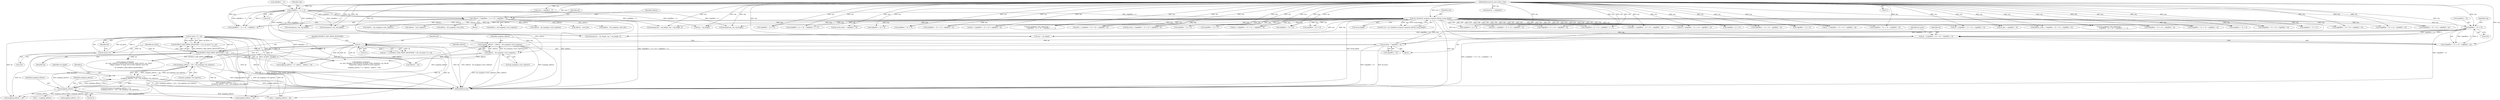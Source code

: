 digraph "0_libmodbus_5ccdf5ef79d742640355d1132fa9e2abc7fbaefc@pointer" {
"1000872" [label="(Call,(mapping_address + nb) > mb_mapping->nb_registers)"];
"1000869" [label="(Call,mapping_address < 0)"];
"1000832" [label="(Call,mapping_address = address - mb_mapping->start_registers)"];
"1000834" [label="(Call,address - mb_mapping->start_registers)"];
"1000160" [label="(Call,address = (req[offset + 1] << 8) + req[offset + 2])"];
"1000163" [label="(Call,req[offset + 1] << 8)"];
"1000116" [label="(MethodParameterIn,const uint8_t *req)"];
"1000848" [label="(Call,nb_bytes * 8 < nb)"];
"1000849" [label="(Call,nb_bytes * 8)"];
"1000824" [label="(Call,nb_bytes = req[offset + 5])"];
"1000189" [label="(Call,ctx->backend->prepare_response_tid(req, &req_length))"];
"1000845" [label="(Call,MODBUS_MAX_WRITE_REGISTERS < nb)"];
"1000841" [label="(Call,nb < 1)"];
"1000808" [label="(Call,nb = (req[offset + 3] << 8) + req[offset + 4])"];
"1000811" [label="(Call,req[offset + 3] << 8)"];
"1000868" [label="(Call,mapping_address < 0 ||\n                   (mapping_address + nb) > mb_mapping->nb_registers)"];
"1000869" [label="(Call,mapping_address < 0)"];
"1000263" [label="(Call,address - start_bits)"];
"1000824" [label="(Call,nb_bytes = req[offset + 5])"];
"1000851" [label="(Literal,8)"];
"1000163" [label="(Call,req[offset + 1] << 8)"];
"1000116" [label="(MethodParameterIn,const uint8_t *req)"];
"1000245" [label="(Call,nb = (req[offset + 3] << 8) + req[offset + 4])"];
"1001112" [label="(Call,memcpy(rsp, req, req_length))"];
"1000191" [label="(Call,&req_length)"];
"1000161" [label="(Identifier,address)"];
"1000686" [label="(Call,req[offset + 3] << 8)"];
"1001083" [label="(Call,(req[offset + 5] << 8) + req[offset + 6])"];
"1001126" [label="(Call,req[offset + 3] << 8)"];
"1000529" [label="(Call,address - mb_mapping->start_bits)"];
"1001171" [label="(Call,nb_write_bytes = req[offset + 9])"];
"1000699" [label="(Call,nb_bits = req[offset + 5])"];
"1000873" [label="(Call,mapping_address + nb)"];
"1001410" [label="(MethodReturn,int)"];
"1000882" [label="(Call,response_exception(\n                ctx, &sft, MODBUS_EXCEPTION_ILLEGAL_DATA_ADDRESS, rsp, FALSE,\n                \"Illegal data address 0x%0X in write_registers\n\",\n                mapping_address < 0 ? address : address + nb))"];
"1000810" [label="(Call,(req[offset + 3] << 8) + req[offset + 4])"];
"1000652" [label="(Call,(req[offset + 3] << 8) + req[offset + 4])"];
"1000843" [label="(Literal,1)"];
"1000876" [label="(Call,mb_mapping->nb_registers)"];
"1000840" [label="(Call,nb < 1 || MODBUS_MAX_WRITE_REGISTERS < nb || nb_bytes * 8 < nb)"];
"1000817" [label="(Literal,8)"];
"1000844" [label="(Call,MODBUS_MAX_WRITE_REGISTERS < nb || nb_bytes * 8 < nb)"];
"1000806" [label="(Block,)"];
"1001157" [label="(Call,(req[offset + 7] << 8) + req[offset + 8])"];
"1000185" [label="(Call,sft.t_id = ctx->backend->prepare_response_tid(req, &req_length))"];
"1000847" [label="(Identifier,nb)"];
"1000867" [label="(ControlStructure,if (mapping_address < 0 ||\n                   (mapping_address + nb) > mb_mapping->nb_registers))"];
"1000559" [label="(Call,data = (req[offset + 3] << 8) + req[offset + 4])"];
"1000895" [label="(Call,address + nb)"];
"1000793" [label="(Call,memcpy(rsp + rsp_length, req + rsp_length, 4))"];
"1000177" [label="(Identifier,sft)"];
"1000620" [label="(Call,address - mb_mapping->start_registers)"];
"1000811" [label="(Call,req[offset + 3] << 8)"];
"1000148" [label="(Call,slave = req[offset - 1])"];
"1000881" [label="(Identifier,rsp_length)"];
"1000904" [label="(Call,i = mapping_address)"];
"1000418" [label="(Call,address - start_registers)"];
"1001155" [label="(Call,nb_write = (req[offset + 7] << 8) + req[offset + 8])"];
"1000835" [label="(Identifier,address)"];
"1001123" [label="(Call,nb = (req[offset + 3] << 8) + req[offset + 4])"];
"1001327" [label="(Call,(req[offset + j] << 8) + req[offset + j + 1])"];
"1000709" [label="(Call,address - mb_mapping->start_bits)"];
"1000842" [label="(Identifier,nb)"];
"1000164" [label="(Call,req[offset + 1])"];
"1001084" [label="(Call,req[offset + 5] << 8)"];
"1000190" [label="(Identifier,req)"];
"1000826" [label="(Call,req[offset + 5])"];
"1001068" [label="(Call,req[offset + 3] << 8)"];
"1000834" [label="(Call,address - mb_mapping->start_registers)"];
"1000797" [label="(Call,req + rsp_length)"];
"1000846" [label="(Identifier,MODBUS_MAX_WRITE_REGISTERS)"];
"1000905" [label="(Identifier,i)"];
"1000890" [label="(Call,mapping_address < 0 ? address : address + nb)"];
"1001328" [label="(Call,req[offset + j] << 8)"];
"1000949" [label="(Call,memcpy(rsp + rsp_length, req + rsp_length, 4))"];
"1000160" [label="(Call,address = (req[offset + 1] << 8) + req[offset + 2])"];
"1000119" [label="(Block,)"];
"1000403" [label="(Call,req[offset + 3] << 8)"];
"1000912" [label="(Call,mapping_address + nb)"];
"1000872" [label="(Call,(mapping_address + nb) > mb_mapping->nb_registers)"];
"1001142" [label="(Call,req[offset + 5] << 8)"];
"1000812" [label="(Call,req[offset + 3])"];
"1001065" [label="(Call,and = (req[offset + 3] << 8) + req[offset + 4])"];
"1000841" [label="(Call,nb < 1)"];
"1000845" [label="(Call,MODBUS_MAX_WRITE_REGISTERS < nb)"];
"1000852" [label="(Identifier,nb)"];
"1000850" [label="(Identifier,nb_bytes)"];
"1000825" [label="(Identifier,nb_bytes)"];
"1000808" [label="(Call,nb = (req[offset + 3] << 8) + req[offset + 4])"];
"1000169" [label="(Literal,8)"];
"1000189" [label="(Call,ctx->backend->prepare_response_tid(req, &req_length))"];
"1000247" [label="(Call,(req[offset + 3] << 8) + req[offset + 4])"];
"1000891" [label="(Call,mapping_address < 0)"];
"1000849" [label="(Call,nb_bytes * 8)"];
"1000922" [label="(Call,mb_mapping->tab_registers[i] =\n                    (req[offset + j] << 8) + req[offset + j + 1])"];
"1001141" [label="(Call,(req[offset + 5] << 8) + req[offset + 6])"];
"1000650" [label="(Call,data = (req[offset + 3] << 8) + req[offset + 4])"];
"1000819" [label="(Identifier,req)"];
"1001081" [label="(Call,or = (req[offset + 5] << 8) + req[offset + 6])"];
"1000871" [label="(Literal,0)"];
"1000248" [label="(Call,req[offset + 3] << 8)"];
"1000653" [label="(Call,req[offset + 3] << 8)"];
"1000832" [label="(Call,mapping_address = address - mb_mapping->start_registers)"];
"1000683" [label="(Call,nb = (req[offset + 3] << 8) + req[offset + 4])"];
"1000953" [label="(Call,req + rsp_length)"];
"1001139" [label="(Call,address_write = (req[offset + 5] << 8) + req[offset + 6])"];
"1001321" [label="(Call,mb_mapping->tab_registers[i] =\n                    (req[offset + j] << 8) + req[offset + j + 1])"];
"1000809" [label="(Identifier,nb)"];
"1000868" [label="(Call,mapping_address < 0 ||\n                   (mapping_address + nb) > mb_mapping->nb_registers)"];
"1001125" [label="(Call,(req[offset + 3] << 8) + req[offset + 4])"];
"1000874" [label="(Identifier,mapping_address)"];
"1000162" [label="(Call,(req[offset + 1] << 8) + req[offset + 2])"];
"1000155" [label="(Call,function = req[offset])"];
"1000870" [label="(Identifier,mapping_address)"];
"1000562" [label="(Call,req[offset + 3] << 8)"];
"1001158" [label="(Call,req[offset + 7] << 8)"];
"1000848" [label="(Call,nb_bytes * 8 < nb)"];
"1000836" [label="(Call,mb_mapping->start_registers)"];
"1000672" [label="(Call,memcpy(rsp, req, req_length))"];
"1000402" [label="(Call,(req[offset + 3] << 8) + req[offset + 4])"];
"1001067" [label="(Call,(req[offset + 3] << 8) + req[offset + 4])"];
"1000685" [label="(Call,(req[offset + 3] << 8) + req[offset + 4])"];
"1000910" [label="(Call,i < mapping_address + nb)"];
"1000593" [label="(Call,memcpy(rsp, req, req_length))"];
"1000928" [label="(Call,(req[offset + j] << 8) + req[offset + j + 1])"];
"1000929" [label="(Call,req[offset + j] << 8)"];
"1000833" [label="(Identifier,mapping_address)"];
"1001027" [label="(Call,address - mb_mapping->start_registers)"];
"1000400" [label="(Call,nb = (req[offset + 3] << 8) + req[offset + 4])"];
"1000561" [label="(Call,(req[offset + 3] << 8) + req[offset + 4])"];
"1001181" [label="(Call,address - mb_mapping->start_registers)"];
"1000171" [label="(Identifier,req)"];
"1000856" [label="(Call,response_exception(\n                 ctx, &sft, MODBUS_EXCEPTION_ILLEGAL_DATA_VALUE, rsp, TRUE,\n                 \"Illegal number of values %d in write_registers (max %d)\n\",\n                nb, MODBUS_MAX_WRITE_REGISTERS))"];
"1000872" -> "1000868"  [label="AST: "];
"1000872" -> "1000876"  [label="CFG: "];
"1000873" -> "1000872"  [label="AST: "];
"1000876" -> "1000872"  [label="AST: "];
"1000868" -> "1000872"  [label="CFG: "];
"1000872" -> "1001410"  [label="DDG: mapping_address + nb"];
"1000872" -> "1001410"  [label="DDG: mb_mapping->nb_registers"];
"1000872" -> "1000868"  [label="DDG: mapping_address + nb"];
"1000872" -> "1000868"  [label="DDG: mb_mapping->nb_registers"];
"1000869" -> "1000872"  [label="DDG: mapping_address"];
"1000848" -> "1000872"  [label="DDG: nb"];
"1000841" -> "1000872"  [label="DDG: nb"];
"1000845" -> "1000872"  [label="DDG: nb"];
"1000869" -> "1000868"  [label="AST: "];
"1000869" -> "1000871"  [label="CFG: "];
"1000870" -> "1000869"  [label="AST: "];
"1000871" -> "1000869"  [label="AST: "];
"1000874" -> "1000869"  [label="CFG: "];
"1000868" -> "1000869"  [label="CFG: "];
"1000869" -> "1000868"  [label="DDG: mapping_address"];
"1000869" -> "1000868"  [label="DDG: 0"];
"1000832" -> "1000869"  [label="DDG: mapping_address"];
"1000869" -> "1000873"  [label="DDG: mapping_address"];
"1000869" -> "1000891"  [label="DDG: mapping_address"];
"1000869" -> "1000904"  [label="DDG: mapping_address"];
"1000869" -> "1000910"  [label="DDG: mapping_address"];
"1000869" -> "1000912"  [label="DDG: mapping_address"];
"1000832" -> "1000806"  [label="AST: "];
"1000832" -> "1000834"  [label="CFG: "];
"1000833" -> "1000832"  [label="AST: "];
"1000834" -> "1000832"  [label="AST: "];
"1000842" -> "1000832"  [label="CFG: "];
"1000832" -> "1001410"  [label="DDG: address - mb_mapping->start_registers"];
"1000832" -> "1001410"  [label="DDG: mapping_address"];
"1000834" -> "1000832"  [label="DDG: address"];
"1000834" -> "1000832"  [label="DDG: mb_mapping->start_registers"];
"1000834" -> "1000836"  [label="CFG: "];
"1000835" -> "1000834"  [label="AST: "];
"1000836" -> "1000834"  [label="AST: "];
"1000834" -> "1001410"  [label="DDG: address"];
"1000834" -> "1001410"  [label="DDG: mb_mapping->start_registers"];
"1000160" -> "1000834"  [label="DDG: address"];
"1000834" -> "1000882"  [label="DDG: address"];
"1000834" -> "1000890"  [label="DDG: address"];
"1000834" -> "1000895"  [label="DDG: address"];
"1000160" -> "1000119"  [label="AST: "];
"1000160" -> "1000162"  [label="CFG: "];
"1000161" -> "1000160"  [label="AST: "];
"1000162" -> "1000160"  [label="AST: "];
"1000177" -> "1000160"  [label="CFG: "];
"1000160" -> "1001410"  [label="DDG: (req[offset + 1] << 8) + req[offset + 2]"];
"1000160" -> "1001410"  [label="DDG: address"];
"1000163" -> "1000160"  [label="DDG: req[offset + 1]"];
"1000163" -> "1000160"  [label="DDG: 8"];
"1000116" -> "1000160"  [label="DDG: req"];
"1000160" -> "1000263"  [label="DDG: address"];
"1000160" -> "1000418"  [label="DDG: address"];
"1000160" -> "1000529"  [label="DDG: address"];
"1000160" -> "1000620"  [label="DDG: address"];
"1000160" -> "1000709"  [label="DDG: address"];
"1000160" -> "1001027"  [label="DDG: address"];
"1000160" -> "1001181"  [label="DDG: address"];
"1000163" -> "1000162"  [label="AST: "];
"1000163" -> "1000169"  [label="CFG: "];
"1000164" -> "1000163"  [label="AST: "];
"1000169" -> "1000163"  [label="AST: "];
"1000171" -> "1000163"  [label="CFG: "];
"1000163" -> "1001410"  [label="DDG: req[offset + 1]"];
"1000163" -> "1000162"  [label="DDG: req[offset + 1]"];
"1000163" -> "1000162"  [label="DDG: 8"];
"1000116" -> "1000163"  [label="DDG: req"];
"1000163" -> "1000189"  [label="DDG: req[offset + 1]"];
"1000163" -> "1000593"  [label="DDG: req[offset + 1]"];
"1000163" -> "1000672"  [label="DDG: req[offset + 1]"];
"1000163" -> "1000793"  [label="DDG: req[offset + 1]"];
"1000163" -> "1000797"  [label="DDG: req[offset + 1]"];
"1000163" -> "1000949"  [label="DDG: req[offset + 1]"];
"1000163" -> "1000953"  [label="DDG: req[offset + 1]"];
"1000163" -> "1001112"  [label="DDG: req[offset + 1]"];
"1000116" -> "1000114"  [label="AST: "];
"1000116" -> "1001410"  [label="DDG: req"];
"1000116" -> "1000148"  [label="DDG: req"];
"1000116" -> "1000155"  [label="DDG: req"];
"1000116" -> "1000162"  [label="DDG: req"];
"1000116" -> "1000189"  [label="DDG: req"];
"1000116" -> "1000245"  [label="DDG: req"];
"1000116" -> "1000248"  [label="DDG: req"];
"1000116" -> "1000247"  [label="DDG: req"];
"1000116" -> "1000400"  [label="DDG: req"];
"1000116" -> "1000403"  [label="DDG: req"];
"1000116" -> "1000402"  [label="DDG: req"];
"1000116" -> "1000559"  [label="DDG: req"];
"1000116" -> "1000562"  [label="DDG: req"];
"1000116" -> "1000561"  [label="DDG: req"];
"1000116" -> "1000593"  [label="DDG: req"];
"1000116" -> "1000650"  [label="DDG: req"];
"1000116" -> "1000653"  [label="DDG: req"];
"1000116" -> "1000652"  [label="DDG: req"];
"1000116" -> "1000672"  [label="DDG: req"];
"1000116" -> "1000683"  [label="DDG: req"];
"1000116" -> "1000686"  [label="DDG: req"];
"1000116" -> "1000685"  [label="DDG: req"];
"1000116" -> "1000699"  [label="DDG: req"];
"1000116" -> "1000793"  [label="DDG: req"];
"1000116" -> "1000797"  [label="DDG: req"];
"1000116" -> "1000808"  [label="DDG: req"];
"1000116" -> "1000811"  [label="DDG: req"];
"1000116" -> "1000810"  [label="DDG: req"];
"1000116" -> "1000824"  [label="DDG: req"];
"1000116" -> "1000922"  [label="DDG: req"];
"1000116" -> "1000929"  [label="DDG: req"];
"1000116" -> "1000928"  [label="DDG: req"];
"1000116" -> "1000949"  [label="DDG: req"];
"1000116" -> "1000953"  [label="DDG: req"];
"1000116" -> "1001065"  [label="DDG: req"];
"1000116" -> "1001068"  [label="DDG: req"];
"1000116" -> "1001067"  [label="DDG: req"];
"1000116" -> "1001081"  [label="DDG: req"];
"1000116" -> "1001084"  [label="DDG: req"];
"1000116" -> "1001083"  [label="DDG: req"];
"1000116" -> "1001112"  [label="DDG: req"];
"1000116" -> "1001123"  [label="DDG: req"];
"1000116" -> "1001126"  [label="DDG: req"];
"1000116" -> "1001125"  [label="DDG: req"];
"1000116" -> "1001139"  [label="DDG: req"];
"1000116" -> "1001142"  [label="DDG: req"];
"1000116" -> "1001141"  [label="DDG: req"];
"1000116" -> "1001155"  [label="DDG: req"];
"1000116" -> "1001158"  [label="DDG: req"];
"1000116" -> "1001157"  [label="DDG: req"];
"1000116" -> "1001171"  [label="DDG: req"];
"1000116" -> "1001321"  [label="DDG: req"];
"1000116" -> "1001328"  [label="DDG: req"];
"1000116" -> "1001327"  [label="DDG: req"];
"1000848" -> "1000844"  [label="AST: "];
"1000848" -> "1000852"  [label="CFG: "];
"1000849" -> "1000848"  [label="AST: "];
"1000852" -> "1000848"  [label="AST: "];
"1000844" -> "1000848"  [label="CFG: "];
"1000848" -> "1001410"  [label="DDG: nb_bytes * 8"];
"1000848" -> "1001410"  [label="DDG: nb"];
"1000848" -> "1000844"  [label="DDG: nb_bytes * 8"];
"1000848" -> "1000844"  [label="DDG: nb"];
"1000849" -> "1000848"  [label="DDG: nb_bytes"];
"1000849" -> "1000848"  [label="DDG: 8"];
"1000845" -> "1000848"  [label="DDG: nb"];
"1000848" -> "1000856"  [label="DDG: nb"];
"1000848" -> "1000873"  [label="DDG: nb"];
"1000848" -> "1000882"  [label="DDG: nb"];
"1000848" -> "1000890"  [label="DDG: nb"];
"1000848" -> "1000895"  [label="DDG: nb"];
"1000848" -> "1000910"  [label="DDG: nb"];
"1000848" -> "1000912"  [label="DDG: nb"];
"1000849" -> "1000851"  [label="CFG: "];
"1000850" -> "1000849"  [label="AST: "];
"1000851" -> "1000849"  [label="AST: "];
"1000852" -> "1000849"  [label="CFG: "];
"1000849" -> "1001410"  [label="DDG: nb_bytes"];
"1000824" -> "1000849"  [label="DDG: nb_bytes"];
"1000824" -> "1000806"  [label="AST: "];
"1000824" -> "1000826"  [label="CFG: "];
"1000825" -> "1000824"  [label="AST: "];
"1000826" -> "1000824"  [label="AST: "];
"1000833" -> "1000824"  [label="CFG: "];
"1000824" -> "1001410"  [label="DDG: req[offset + 5]"];
"1000824" -> "1001410"  [label="DDG: nb_bytes"];
"1000189" -> "1000824"  [label="DDG: req"];
"1000189" -> "1000185"  [label="AST: "];
"1000189" -> "1000191"  [label="CFG: "];
"1000190" -> "1000189"  [label="AST: "];
"1000191" -> "1000189"  [label="AST: "];
"1000185" -> "1000189"  [label="CFG: "];
"1000189" -> "1001410"  [label="DDG: req"];
"1000189" -> "1001410"  [label="DDG: &req_length"];
"1000189" -> "1000185"  [label="DDG: req"];
"1000189" -> "1000185"  [label="DDG: &req_length"];
"1000189" -> "1000245"  [label="DDG: req"];
"1000189" -> "1000248"  [label="DDG: req"];
"1000189" -> "1000247"  [label="DDG: req"];
"1000189" -> "1000400"  [label="DDG: req"];
"1000189" -> "1000403"  [label="DDG: req"];
"1000189" -> "1000402"  [label="DDG: req"];
"1000189" -> "1000559"  [label="DDG: req"];
"1000189" -> "1000562"  [label="DDG: req"];
"1000189" -> "1000561"  [label="DDG: req"];
"1000189" -> "1000593"  [label="DDG: req"];
"1000189" -> "1000650"  [label="DDG: req"];
"1000189" -> "1000653"  [label="DDG: req"];
"1000189" -> "1000652"  [label="DDG: req"];
"1000189" -> "1000672"  [label="DDG: req"];
"1000189" -> "1000683"  [label="DDG: req"];
"1000189" -> "1000686"  [label="DDG: req"];
"1000189" -> "1000685"  [label="DDG: req"];
"1000189" -> "1000699"  [label="DDG: req"];
"1000189" -> "1000793"  [label="DDG: req"];
"1000189" -> "1000797"  [label="DDG: req"];
"1000189" -> "1000808"  [label="DDG: req"];
"1000189" -> "1000811"  [label="DDG: req"];
"1000189" -> "1000810"  [label="DDG: req"];
"1000189" -> "1000922"  [label="DDG: req"];
"1000189" -> "1000929"  [label="DDG: req"];
"1000189" -> "1000928"  [label="DDG: req"];
"1000189" -> "1000949"  [label="DDG: req"];
"1000189" -> "1000953"  [label="DDG: req"];
"1000189" -> "1001065"  [label="DDG: req"];
"1000189" -> "1001068"  [label="DDG: req"];
"1000189" -> "1001067"  [label="DDG: req"];
"1000189" -> "1001081"  [label="DDG: req"];
"1000189" -> "1001084"  [label="DDG: req"];
"1000189" -> "1001083"  [label="DDG: req"];
"1000189" -> "1001112"  [label="DDG: req"];
"1000189" -> "1001123"  [label="DDG: req"];
"1000189" -> "1001126"  [label="DDG: req"];
"1000189" -> "1001125"  [label="DDG: req"];
"1000189" -> "1001139"  [label="DDG: req"];
"1000189" -> "1001142"  [label="DDG: req"];
"1000189" -> "1001141"  [label="DDG: req"];
"1000189" -> "1001155"  [label="DDG: req"];
"1000189" -> "1001158"  [label="DDG: req"];
"1000189" -> "1001157"  [label="DDG: req"];
"1000189" -> "1001171"  [label="DDG: req"];
"1000189" -> "1001321"  [label="DDG: req"];
"1000189" -> "1001328"  [label="DDG: req"];
"1000189" -> "1001327"  [label="DDG: req"];
"1000845" -> "1000844"  [label="AST: "];
"1000845" -> "1000847"  [label="CFG: "];
"1000846" -> "1000845"  [label="AST: "];
"1000847" -> "1000845"  [label="AST: "];
"1000850" -> "1000845"  [label="CFG: "];
"1000844" -> "1000845"  [label="CFG: "];
"1000845" -> "1001410"  [label="DDG: MODBUS_MAX_WRITE_REGISTERS"];
"1000845" -> "1001410"  [label="DDG: nb"];
"1000845" -> "1000844"  [label="DDG: MODBUS_MAX_WRITE_REGISTERS"];
"1000845" -> "1000844"  [label="DDG: nb"];
"1000841" -> "1000845"  [label="DDG: nb"];
"1000845" -> "1000856"  [label="DDG: nb"];
"1000845" -> "1000856"  [label="DDG: MODBUS_MAX_WRITE_REGISTERS"];
"1000845" -> "1000873"  [label="DDG: nb"];
"1000845" -> "1000882"  [label="DDG: nb"];
"1000845" -> "1000890"  [label="DDG: nb"];
"1000845" -> "1000895"  [label="DDG: nb"];
"1000845" -> "1000910"  [label="DDG: nb"];
"1000845" -> "1000912"  [label="DDG: nb"];
"1000841" -> "1000840"  [label="AST: "];
"1000841" -> "1000843"  [label="CFG: "];
"1000842" -> "1000841"  [label="AST: "];
"1000843" -> "1000841"  [label="AST: "];
"1000846" -> "1000841"  [label="CFG: "];
"1000840" -> "1000841"  [label="CFG: "];
"1000841" -> "1001410"  [label="DDG: nb"];
"1000841" -> "1000840"  [label="DDG: nb"];
"1000841" -> "1000840"  [label="DDG: 1"];
"1000808" -> "1000841"  [label="DDG: nb"];
"1000841" -> "1000856"  [label="DDG: nb"];
"1000841" -> "1000873"  [label="DDG: nb"];
"1000841" -> "1000882"  [label="DDG: nb"];
"1000841" -> "1000890"  [label="DDG: nb"];
"1000841" -> "1000895"  [label="DDG: nb"];
"1000841" -> "1000910"  [label="DDG: nb"];
"1000841" -> "1000912"  [label="DDG: nb"];
"1000808" -> "1000806"  [label="AST: "];
"1000808" -> "1000810"  [label="CFG: "];
"1000809" -> "1000808"  [label="AST: "];
"1000810" -> "1000808"  [label="AST: "];
"1000825" -> "1000808"  [label="CFG: "];
"1000808" -> "1001410"  [label="DDG: (req[offset + 3] << 8) + req[offset + 4]"];
"1000811" -> "1000808"  [label="DDG: req[offset + 3]"];
"1000811" -> "1000808"  [label="DDG: 8"];
"1000811" -> "1000810"  [label="AST: "];
"1000811" -> "1000817"  [label="CFG: "];
"1000812" -> "1000811"  [label="AST: "];
"1000817" -> "1000811"  [label="AST: "];
"1000819" -> "1000811"  [label="CFG: "];
"1000811" -> "1001410"  [label="DDG: req[offset + 3]"];
"1000811" -> "1000810"  [label="DDG: req[offset + 3]"];
"1000811" -> "1000810"  [label="DDG: 8"];
"1000811" -> "1000949"  [label="DDG: req[offset + 3]"];
"1000811" -> "1000953"  [label="DDG: req[offset + 3]"];
"1000868" -> "1000867"  [label="AST: "];
"1000881" -> "1000868"  [label="CFG: "];
"1000905" -> "1000868"  [label="CFG: "];
"1000868" -> "1001410"  [label="DDG: (mapping_address + nb) > mb_mapping->nb_registers"];
"1000868" -> "1001410"  [label="DDG: mapping_address < 0 ||\n                   (mapping_address + nb) > mb_mapping->nb_registers"];
"1000868" -> "1001410"  [label="DDG: mapping_address < 0"];
}
